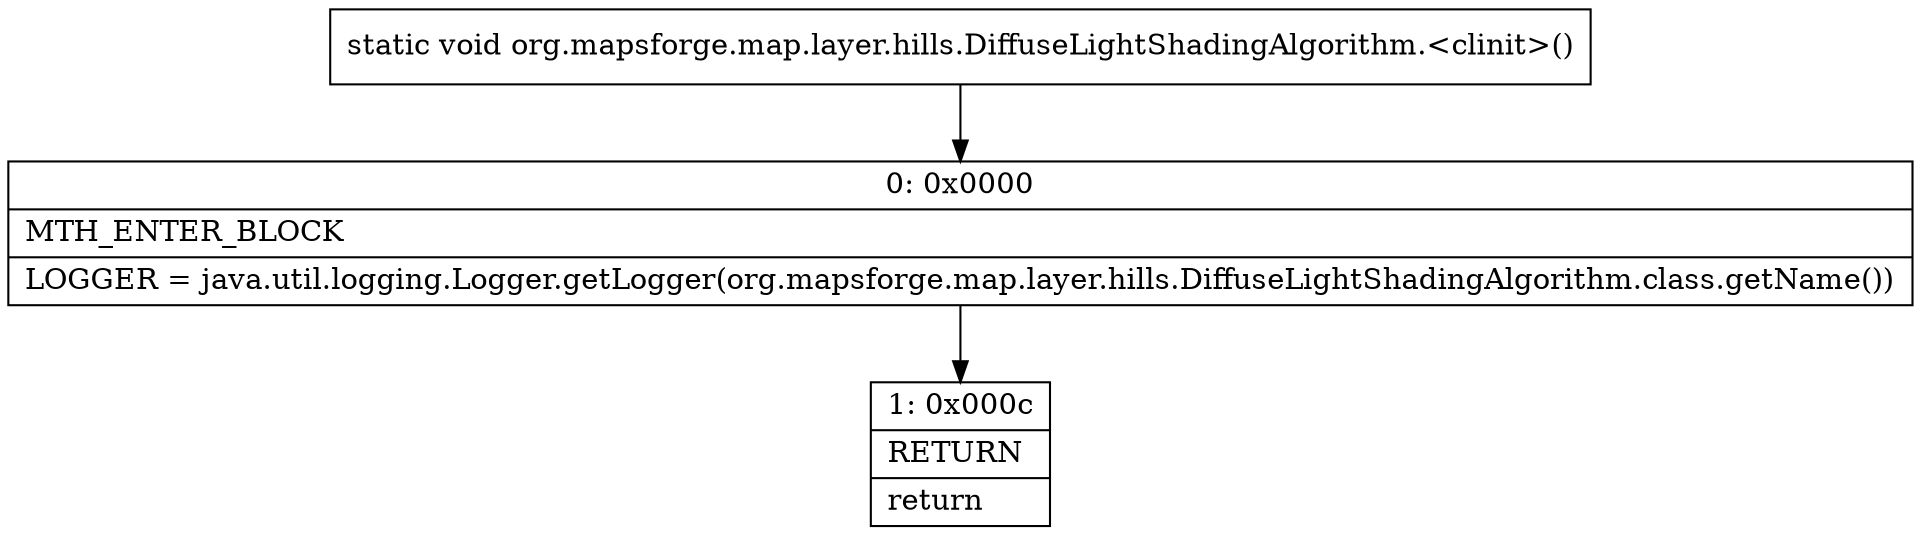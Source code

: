 digraph "CFG fororg.mapsforge.map.layer.hills.DiffuseLightShadingAlgorithm.\<clinit\>()V" {
Node_0 [shape=record,label="{0\:\ 0x0000|MTH_ENTER_BLOCK\l|LOGGER = java.util.logging.Logger.getLogger(org.mapsforge.map.layer.hills.DiffuseLightShadingAlgorithm.class.getName())\l}"];
Node_1 [shape=record,label="{1\:\ 0x000c|RETURN\l|return\l}"];
MethodNode[shape=record,label="{static void org.mapsforge.map.layer.hills.DiffuseLightShadingAlgorithm.\<clinit\>() }"];
MethodNode -> Node_0;
Node_0 -> Node_1;
}

